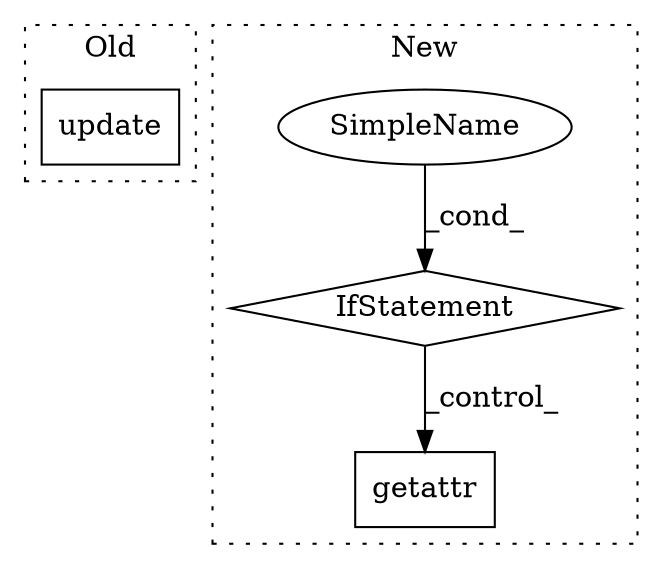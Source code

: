 digraph G {
subgraph cluster0 {
1 [label="update" a="32" s="12183,12207" l="7,1" shape="box"];
label = "Old";
style="dotted";
}
subgraph cluster1 {
2 [label="getattr" a="32" s="12618,12637" l="8,1" shape="box"];
3 [label="IfStatement" a="25" s="12722" l="40" shape="diamond"];
4 [label="SimpleName" a="42" s="12757" l="5" shape="ellipse"];
label = "New";
style="dotted";
}
3 -> 2 [label="_control_"];
4 -> 3 [label="_cond_"];
}
